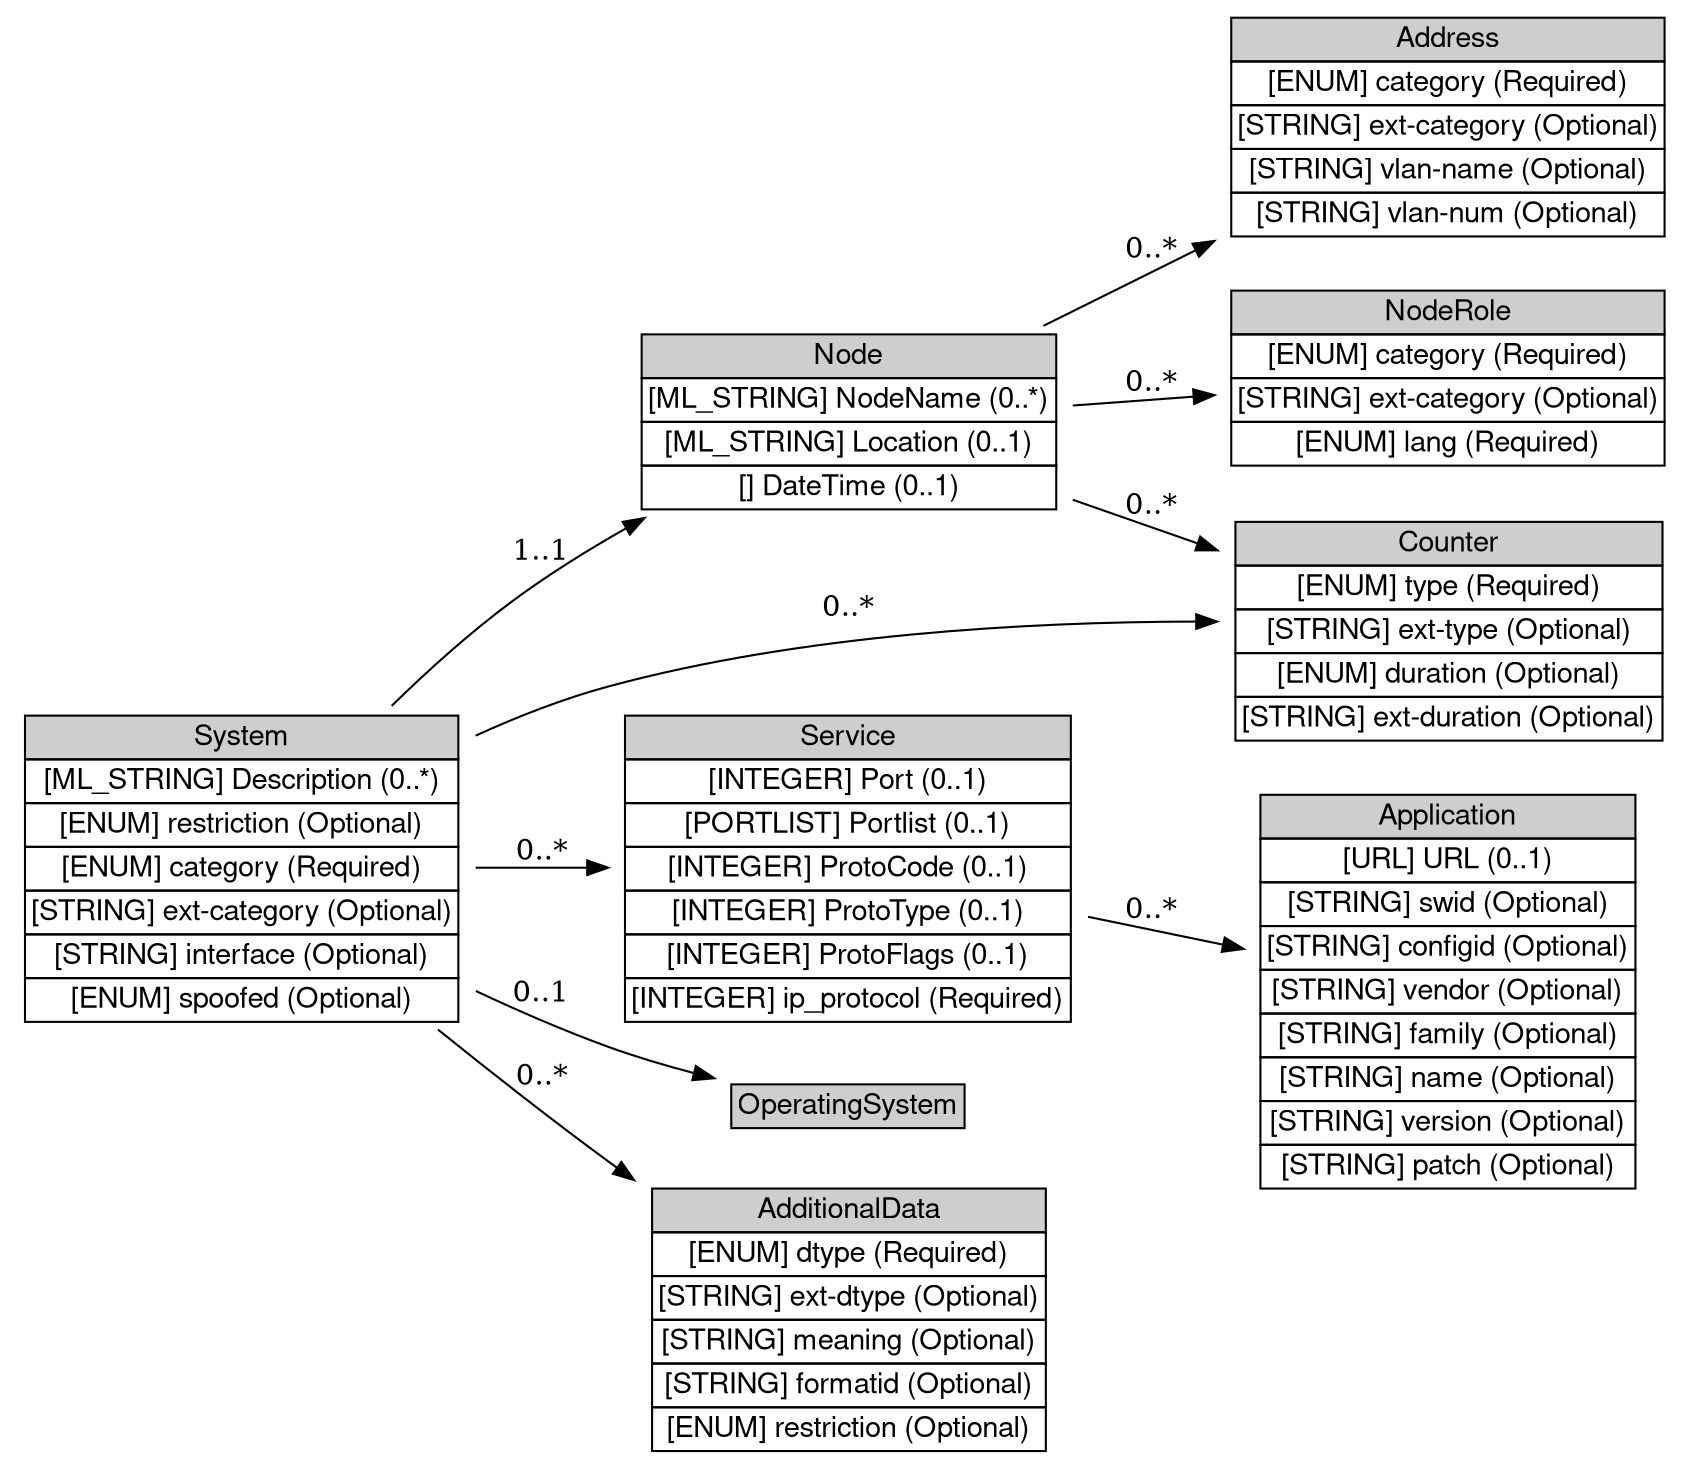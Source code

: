 digraph System {
	graph [bb="0,0,790,696.5",
		rankdir=LR
	];
	node [label="\N"];
	System	 [height=2.1528,
		label=<<table BORDER="0" CELLBORDER="1" CELLSPACING="0"> <tr> <td BGCOLOR="#CECECE" HREF="/html/IODEFv1/System.html" TITLE="The System class describes a system or network involved in an event. The systems or networks represented by this class are categorized according to the role they played in the incident through the category attribute. The value of this category attribute dictates the semantics of the aggregated classes in the System class. If the category attribute has a value of &quot;source&quot;, then the aggregated classes denote the machine and service from which the activity is originating. With a category attribute value of &quot;target&quot; or &quot;intermediary&quot;, then the machine or service is the one targeted in the activity. A value of &quot;sensor&quot; dictates that this System was part of an instrumentation to monitor the network. "><FONT FACE="Nimbus Sans L">System</FONT></td> </tr>" %<tr><td  HREF="/html/IODEFv1/System.html" TITLE="A free-form text description of the System."><FONT FACE="Nimbus Sans L">[ML_STRING] Description (0..*)</FONT></td></tr>%<tr><td  HREF="/html/IODEFv1/System.html" TITLE="This attribute is defined in Section 3.2."><FONT FACE="Nimbus Sans L">[ENUM] restriction (Optional)</FONT></td></tr>%<tr><td  HREF="/html/IODEFv1/System.html" TITLE="Classifies the role the host or network played in the incident.  The possible values are:"><FONT FACE="Nimbus Sans L">[ENUM] category (Required)</FONT></td></tr>%<tr><td  HREF="/html/IODEFv1/System.html" TITLE="A means by which to extend the category attribute.  See Section 5.1."><FONT FACE="Nimbus Sans L">[STRING] ext-category (Optional)</FONT></td></tr>%<tr><td  HREF="/html/IODEFv1/System.html" TITLE="Specifies the interface on which the event(s) on this System originated.  If the Node class specifies a network rather than a host, this attribute has no meaning."><FONT FACE="Nimbus Sans L">[STRING] interface (Optional)</FONT></td></tr>%<tr><td  HREF="/html/IODEFv1/System.html" TITLE="An indication of confidence in whether this System was the true target or attacking host.  The permitted values for this attribute are shown below.  The default value is &quot;unknown&quot;."><FONT FACE="Nimbus Sans L">[ENUM] spoofed (Optional)</FONT></td></tr>%</table>>,
		pos="111,284",
		shape=plaintext,
		width=3.0833];
	"Node"	 [height=1.2778,
		label=<<table BORDER="0" CELLBORDER="1" CELLSPACING="0"> <tr> <td BGCOLOR="#CECECE" HREF="/html/IODEFv1/Node.html" TITLE="The Node class names a system (e.g., PC, router) or network. "><FONT FACE="Nimbus Sans L">Node</FONT></td> </tr>" %<tr><td  HREF="/html/IODEFv1/Node.html" TITLE="The name of the Node (e.g., fully qualified domain name).  This information MUST be provided if no Address information is given."><FONT FACE="Nimbus Sans L">[ML_STRING] NodeName (0..*)</FONT></td></tr>%<tr><td  HREF="/html/IODEFv1/Node.html" TITLE="A free-from description of the physical location of the equipment."><FONT FACE="Nimbus Sans L">[ML_STRING] Location (0..1)</FONT></td></tr>%<tr><td  HREF="/html/IODEFv1/Node.html" TITLE="A timestamp of when the resolution between the name and address was performed.  This information SHOULD be provided if both an Address and NodeName are specified."><FONT FACE="Nimbus Sans L">[] DateTime (0..1)</FONT></td></tr>%</table>>,
		pos="395,498",
		shape=plaintext,
		width=2.9583];
	System -> "Node"	 [label="1..1",
		lp="251.5,432.5",
		pos="e,302.24,451.99 182.49,361.83 200.41,379.34 220.19,397.13 240,412 256.5,424.39 274.98,436.18 293.28,446.85"];
	Counter	 [height=1.5694,
		label=<<table BORDER="0" CELLBORDER="1" CELLSPACING="0"> <tr> <td BGCOLOR="#CECECE" HREF="/html/IODEFv1/Counter.html" TITLE="The Counter class summarize multiple occurrences of some event, or conveys counts or rates on various features (e.g., packets, sessions, events). "><FONT FACE="Nimbus Sans L">Counter</FONT></td> </tr>" %<tr><td  HREF="/html/IODEFv1/Counter.html" TITLE="Specifies the units of the element content."><FONT FACE="Nimbus Sans L">[ENUM] type (Required)</FONT></td></tr>%<tr><td  HREF="/html/IODEFv1/Counter.html" TITLE="A means by which to extend the type attribute. See Section 5.1."><FONT FACE="Nimbus Sans L">[STRING] ext-type (Optional)</FONT></td></tr>%<tr><td  HREF="/html/IODEFv1/Counter.html" TITLE="If present, the Counter class represents a rate rather than a count over the entire event.  In that case, this attribute specifies the denominator of the rate (where the type attribute specified the nominator).  The possible values of this attribute are defined in Section 3.10.2"><FONT FACE="Nimbus Sans L">[ENUM] duration (Optional)</FONT></td></tr>%<tr><td  HREF="/html/IODEFv1/Counter.html" TITLE="A means by which to extend the duration attribute.  See Section 5.1."><FONT FACE="Nimbus Sans L">[STRING] ext-duration (Optional)</FONT></td></tr>%</table>>,
		pos="679,398",
		shape=plaintext,
		width=3.0417];
	System -> Counter	 [label="0..*",
		lp="395,408.5",
		pos="e,569.33,402.33 222.25,348.92 241.33,357.7 261.35,365.55 281,371 372.04,396.23 479.07,402.24 559.2,402.35"];
	Service	 [height=2.1528,
		label=<<table BORDER="0" CELLBORDER="1" CELLSPACING="0"> <tr> <td BGCOLOR="#CECECE" HREF="/html/IODEFv1/Service.html" TITLE="The Service class describes a network service of a host or network. The service is identified by specific port or list of ports, along with the application listening on that port. "><FONT FACE="Nimbus Sans L">Service</FONT></td> </tr>" %<tr><td  HREF="/html/IODEFv1/Service.html" TITLE="A port number."><FONT FACE="Nimbus Sans L">[INTEGER] Port (0..1)</FONT></td></tr>%<tr><td  HREF="/html/IODEFv1/Service.html" TITLE="A list of port numbers formatted according to Section 2.10."><FONT FACE="Nimbus Sans L">[PORTLIST] Portlist (0..1)</FONT></td></tr>%<tr><td  HREF="/html/IODEFv1/Service.html" TITLE="A layer-4 protocol-specific code field (e.g., ICMP code field)."><FONT FACE="Nimbus Sans L">[INTEGER] ProtoCode (0..1)</FONT></td></tr>%<tr><td  HREF="/html/IODEFv1/Service.html" TITLE="A layer-4 protocol specific type field (e.g., ICMP type field)."><FONT FACE="Nimbus Sans L">[INTEGER] ProtoType (0..1)</FONT></td></tr>%<tr><td  HREF="/html/IODEFv1/Service.html" TITLE="A layer-4 protocol specific flag field (e.g., TCP flag field)."><FONT FACE="Nimbus Sans L">[INTEGER] ProtoFlags (0..1)</FONT></td></tr>%<tr><td  HREF="/html/IODEFv1/Service.html" TITLE="The IANA protocol number."><FONT FACE="Nimbus Sans L">[INTEGER] ip_protocol (Required)</FONT></td></tr>%</table>>,
		pos="395,284",
		shape=plaintext,
		width=3.1667];
	System -> Service	 [label="0..*",
		lp="251.5,291.5",
		pos="e,280.78,284 222.02,284 238,284 254.52,284 270.73,284"];
	OperatingSystem	 [height=0.5,
		label=<<table BORDER="0" CELLBORDER="1" CELLSPACING="0"> <tr> <td BGCOLOR="#CECECE" HREF="/html/IODEFv1/OperatingSystem.html" TITLE="The OperatingSystem class describes the operating system running on a System. The definition is identical to the Application class (Section 3.17.1). "><FONT FACE="Nimbus Sans L">OperatingSystem</FONT></td> </tr>" %</table>>,
		pos="395,170",
		shape=plaintext,
		width=1.7778];
	System -> OperatingSystem	 [label="0..1",
		lp="251.5,220.5",
		pos="e,330.91,183.03 222.32,223.18 241.56,213.98 261.61,205.18 281,198 293.76,193.27 307.63,189.11 321.15,185.53"];
	AdditionalData	 [height=1.8611,
		label=<<table BORDER="0" CELLBORDER="1" CELLSPACING="0"> <tr> <td BGCOLOR="#CECECE" HREF="/html/IODEFv1/AdditionalData.html" TITLE="The AdditionalData class serves as an extension mechanism for information not otherwise represented in the data model. For relatively simple information, atomic data types (e.g., integers, strings) are provided with a mechanism to annotate their meaning. The class can also be used to extend the data model (and the associated Schema) to support proprietary extensions by encapsulating entire XML documents conforming to another Schema (e.g., IDMEF). A detailed discussion for extending the data model and the schema can be found in Section 5. "><FONT FACE="Nimbus Sans L">AdditionalData</FONT></td> </tr>" %<tr><td  HREF="/html/IODEFv1/AdditionalData.html" TITLE="The data type of the element content.  The permitted values for this attribute are shown below.  The default value is &quot;string&quot;."><FONT FACE="Nimbus Sans L">[ENUM] dtype (Required)</FONT></td></tr>%<tr><td  HREF="/html/IODEFv1/AdditionalData.html" TITLE="A means by which to extend the dtype attribute.  See Section 5.1."><FONT FACE="Nimbus Sans L">[STRING] ext-dtype (Optional)</FONT></td></tr>%<tr><td  HREF="/html/IODEFv1/AdditionalData.html" TITLE="A free-form description of the element content."><FONT FACE="Nimbus Sans L">[STRING] meaning (Optional)</FONT></td></tr>%<tr><td  HREF="/html/IODEFv1/AdditionalData.html" TITLE="An identifier referencing the format and semantics of the element content."><FONT FACE="Nimbus Sans L">[STRING] formatid (Optional)</FONT></td></tr>%<tr><td  HREF="/html/IODEFv1/AdditionalData.html" TITLE="This attribute has been defined in Section 3.2."><FONT FACE="Nimbus Sans L">[ENUM] restriction (Optional)</FONT></td></tr>%</table>>,
		pos="395,67",
		shape=plaintext,
		width=2.8194];
	System -> AdditionalData	 [label="0..*",
		lp="251.5,179.5",
		pos="e,293.3,134.01 200.91,206.47 226.37,185.34 254.4,162.81 281,143 282.38,141.97 283.77,140.95 285.17,139.92"];
	Address	 [height=1.5694,
		label=<<table BORDER="0" CELLBORDER="1" CELLSPACING="0"> <tr> <td BGCOLOR="#CECECE" HREF="/html/IODEFv1/Address.html" TITLE="The Address class represents a hardware (layer-2), network (layer-3), or application (layer-7) address. "><FONT FACE="Nimbus Sans L">Address</FONT></td> </tr>" %<tr><td  HREF="/html/IODEFv1/Address.html" TITLE="The type of address represented.  The permitted values for this attribute are shown below.  The default value is &quot;ipv4-addr&quot;."><FONT FACE="Nimbus Sans L">[ENUM] category (Required)</FONT></td></tr>%<tr><td  HREF="/html/IODEFv1/Address.html" TITLE="A means by which to extend the category attribute.  See Section 5.1."><FONT FACE="Nimbus Sans L">[STRING] ext-category (Optional)</FONT></td></tr>%<tr><td  HREF="/html/IODEFv1/Address.html" TITLE="The name of the Virtual LAN to which the address belongs."><FONT FACE="Nimbus Sans L">[STRING] vlan-name (Optional)</FONT></td></tr>%<tr><td  HREF="/html/IODEFv1/Address.html" TITLE="The number of the Virtual LAN to which the address belongs."><FONT FACE="Nimbus Sans L">[STRING] vlan-num (Optional)</FONT></td></tr>%</table>>,
		pos="679,640",
		shape=plaintext,
		width=3.0833];
	"Node" -> Address	 [label="0..*",
		lp="538.5,580.5",
		pos="e,567.93,584.47 487.21,544.1 510.04,555.52 534.84,567.92 558.8,579.9"];
	NodeRole	 [height=1.2778,
		label=<<table BORDER="0" CELLBORDER="1" CELLSPACING="0"> <tr> <td BGCOLOR="#CECECE" HREF="/html/IODEFv1/NodeRole.html" TITLE="The NodeRole class describes the intended function performed by a particular host. "><FONT FACE="Nimbus Sans L">NodeRole</FONT></td> </tr>" %<tr><td  HREF="/html/IODEFv1/NodeRole.html" TITLE="Functionality provided by a node."><FONT FACE="Nimbus Sans L">[ENUM] category (Required)</FONT></td></tr>%<tr><td  HREF="/html/IODEFv1/NodeRole.html" TITLE="A means by which to extend the category attribute.  See Section 5.1."><FONT FACE="Nimbus Sans L">[STRING] ext-category (Optional)</FONT></td></tr>%<tr><td  HREF="/html/IODEFv1/NodeRole.html" TITLE="A valid language code per RFC 4646 [7] constrained by the definition of &quot;xs:language&quot;.  The interpretation of this code is described in Section 6."><FONT FACE="Nimbus Sans L">[ENUM] lang (Required)</FONT></td></tr>%</table>>,
		pos="679,519",
		shape=plaintext,
		width=3.0833];
	"Node" -> NodeRole	 [label="0..*",
		lp="538.5,516.5",
		pos="e,567.58,510.76 501.56,505.88 519.84,507.23 538.95,508.64 557.58,510.02"];
	"Node" -> Counter	 [label="0..*",
		lp="538.5,457.5",
		pos="e,569.48,436.56 501.56,460.48 520.63,453.76 540.61,446.73 560.01,439.9"];
	Application	 [height=2.7361,
		label=<<table BORDER="0" CELLBORDER="1" CELLSPACING="0"> <tr> <td BGCOLOR="#CECECE" HREF="/html/IODEFv1/Application.html" TITLE="The Application class describes an application running on a System providing a Service. "><FONT FACE="Nimbus Sans L">Application</FONT></td> </tr>" %<tr><td  HREF="/html/IODEFv1/Application.html" TITLE="A URL describing the application."><FONT FACE="Nimbus Sans L">[URL] URL (0..1)</FONT></td></tr>%<tr><td  HREF="/html/IODEFv1/Application.html" TITLE="An identifier that can be used to reference this software."><FONT FACE="Nimbus Sans L">[STRING] swid (Optional)</FONT></td></tr>%<tr><td  HREF="/html/IODEFv1/Application.html" TITLE="An identifier that can be used to reference a particular configuration of this software."><FONT FACE="Nimbus Sans L">[STRING] configid (Optional)</FONT></td></tr>%<tr><td  HREF="/html/IODEFv1/Application.html" TITLE="Vendor name of the software."><FONT FACE="Nimbus Sans L">[STRING] vendor (Optional)</FONT></td></tr>%<tr><td  HREF="/html/IODEFv1/Application.html" TITLE="Family of the software."><FONT FACE="Nimbus Sans L">[STRING] family (Optional)</FONT></td></tr>%<tr><td  HREF="/html/IODEFv1/Application.html" TITLE="Name of the software."><FONT FACE="Nimbus Sans L">[STRING] name (Optional)</FONT></td></tr>%<tr><td  HREF="/html/IODEFv1/Application.html" TITLE="Version of the software."><FONT FACE="Nimbus Sans L">[STRING] version (Optional)</FONT></td></tr>%<tr><td  HREF="/html/IODEFv1/Application.html" TITLE="Patch or service pack level of the software."><FONT FACE="Nimbus Sans L">[STRING] patch (Optional)</FONT></td></tr>%</table>>,
		pos="679,225",
		shape=plaintext,
		width=2.7083];
	Service -> Application	 [label="0..*",
		lp="538.5,263.5",
		pos="e,581.38,245.28 509.29,260.26 529.82,255.99 551.15,251.56 571.48,247.34"];
}
